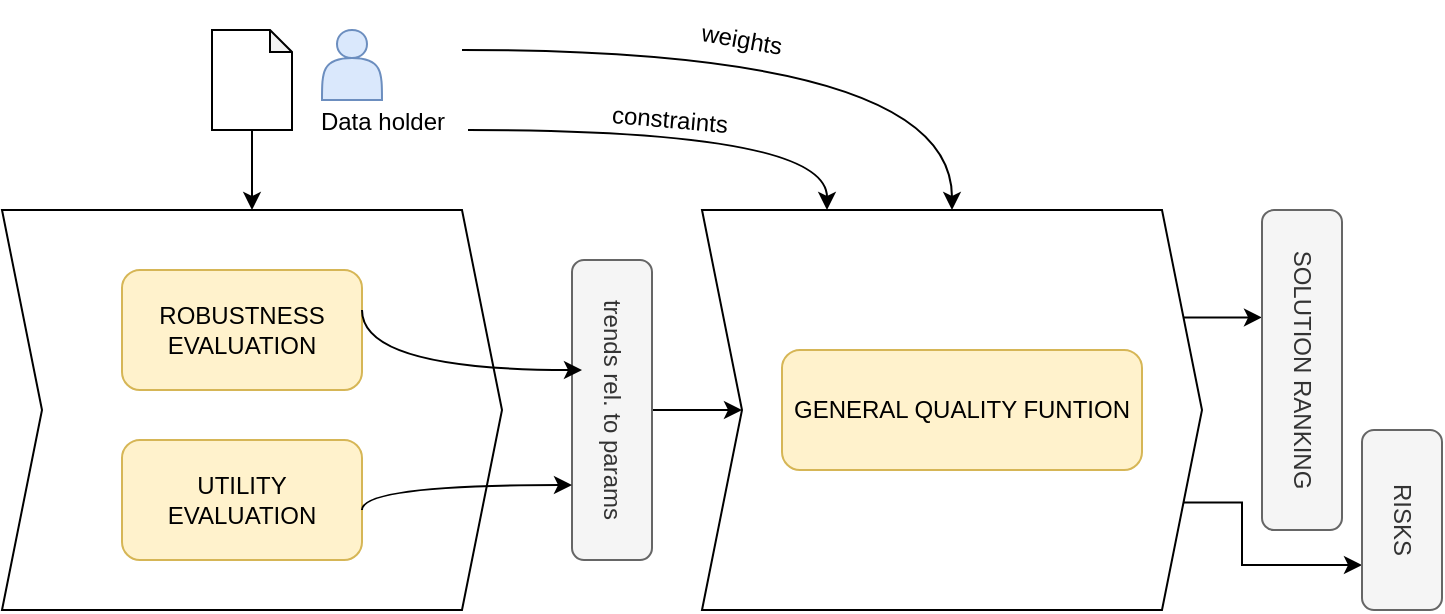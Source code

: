 <mxfile version="15.4.3" type="device"><diagram id="l-jpd1eUkKseFRYl978o" name="Page-1"><mxGraphModel dx="782" dy="436" grid="1" gridSize="10" guides="1" tooltips="1" connect="1" arrows="1" fold="1" page="1" pageScale="1" pageWidth="827" pageHeight="1169" math="0" shadow="0"><root><mxCell id="0"/><mxCell id="1" parent="0"/><mxCell id="9xl_06SXYB1c1bVW9rxK-4" value="" style="shape=step;perimeter=stepPerimeter;whiteSpace=wrap;html=1;fixedSize=1;" vertex="1" parent="1"><mxGeometry x="50" y="200" width="250" height="200" as="geometry"/></mxCell><mxCell id="9xl_06SXYB1c1bVW9rxK-2" value="ROBUSTNESS EVALUATION" style="rounded=1;whiteSpace=wrap;html=1;fillColor=#fff2cc;strokeColor=#d6b656;" vertex="1" parent="1"><mxGeometry x="110" y="230" width="120" height="60" as="geometry"/></mxCell><mxCell id="9xl_06SXYB1c1bVW9rxK-3" value="UTILITY EVALUATION" style="rounded=1;whiteSpace=wrap;html=1;fillColor=#fff2cc;strokeColor=#d6b656;" vertex="1" parent="1"><mxGeometry x="110" y="315" width="120" height="60" as="geometry"/></mxCell><mxCell id="9xl_06SXYB1c1bVW9rxK-27" style="edgeStyle=orthogonalEdgeStyle;rounded=0;orthogonalLoop=1;jettySize=auto;html=1;exitX=1;exitY=0.25;exitDx=0;exitDy=0;entryX=0.338;entryY=1;entryDx=0;entryDy=0;entryPerimeter=0;" edge="1" parent="1" source="9xl_06SXYB1c1bVW9rxK-5" target="9xl_06SXYB1c1bVW9rxK-24"><mxGeometry relative="1" as="geometry"/></mxCell><mxCell id="9xl_06SXYB1c1bVW9rxK-28" style="edgeStyle=orthogonalEdgeStyle;rounded=0;orthogonalLoop=1;jettySize=auto;html=1;exitX=1;exitY=0.75;exitDx=0;exitDy=0;entryX=0.75;entryY=1;entryDx=0;entryDy=0;" edge="1" parent="1" source="9xl_06SXYB1c1bVW9rxK-5" target="9xl_06SXYB1c1bVW9rxK-25"><mxGeometry relative="1" as="geometry"><Array as="points"><mxPoint x="670" y="346"/><mxPoint x="670" y="378"/></Array></mxGeometry></mxCell><mxCell id="9xl_06SXYB1c1bVW9rxK-5" value="" style="shape=step;perimeter=stepPerimeter;whiteSpace=wrap;html=1;fixedSize=1;" vertex="1" parent="1"><mxGeometry x="400" y="200" width="250" height="200" as="geometry"/></mxCell><mxCell id="9xl_06SXYB1c1bVW9rxK-17" style="edgeStyle=orthogonalEdgeStyle;rounded=0;orthogonalLoop=1;jettySize=auto;html=1;exitX=0.5;exitY=0;exitDx=0;exitDy=0;" edge="1" parent="1" source="9xl_06SXYB1c1bVW9rxK-7" target="9xl_06SXYB1c1bVW9rxK-5"><mxGeometry relative="1" as="geometry"/></mxCell><mxCell id="9xl_06SXYB1c1bVW9rxK-7" value="trends rel. to params" style="rounded=1;whiteSpace=wrap;html=1;fillColor=#f5f5f5;strokeColor=#666666;fontColor=#333333;rotation=90;" vertex="1" parent="1"><mxGeometry x="280" y="280" width="150" height="40" as="geometry"/></mxCell><mxCell id="9xl_06SXYB1c1bVW9rxK-8" value="" style="curved=1;endArrow=classic;html=1;rounded=0;edgeStyle=orthogonalEdgeStyle;" edge="1" parent="1"><mxGeometry width="50" height="50" relative="1" as="geometry"><mxPoint x="230" y="250" as="sourcePoint"/><mxPoint x="340" y="280" as="targetPoint"/><Array as="points"><mxPoint x="230" y="280"/></Array></mxGeometry></mxCell><mxCell id="9xl_06SXYB1c1bVW9rxK-9" value="" style="curved=1;endArrow=classic;html=1;rounded=0;edgeStyle=orthogonalEdgeStyle;entryX=0.75;entryY=1;entryDx=0;entryDy=0;" edge="1" parent="1" target="9xl_06SXYB1c1bVW9rxK-7"><mxGeometry width="50" height="50" relative="1" as="geometry"><mxPoint x="230" y="350" as="sourcePoint"/><mxPoint x="280" y="300" as="targetPoint"/><Array as="points"><mxPoint x="230" y="338"/></Array></mxGeometry></mxCell><mxCell id="9xl_06SXYB1c1bVW9rxK-13" style="edgeStyle=orthogonalEdgeStyle;rounded=0;orthogonalLoop=1;jettySize=auto;html=1;exitX=0.5;exitY=1;exitDx=0;exitDy=0;exitPerimeter=0;" edge="1" parent="1" source="9xl_06SXYB1c1bVW9rxK-10" target="9xl_06SXYB1c1bVW9rxK-4"><mxGeometry relative="1" as="geometry"/></mxCell><mxCell id="9xl_06SXYB1c1bVW9rxK-10" value="" style="shape=note;whiteSpace=wrap;html=1;backgroundOutline=1;darkOpacity=0.05;size=11;" vertex="1" parent="1"><mxGeometry x="155" y="110" width="40" height="50" as="geometry"/></mxCell><mxCell id="9xl_06SXYB1c1bVW9rxK-14" value="" style="shape=actor;whiteSpace=wrap;html=1;fillColor=#dae8fc;strokeColor=#6c8ebf;" vertex="1" parent="1"><mxGeometry x="210" y="110" width="30" height="35" as="geometry"/></mxCell><mxCell id="9xl_06SXYB1c1bVW9rxK-15" value="Data holder" style="text;html=1;strokeColor=none;fillColor=none;align=center;verticalAlign=middle;whiteSpace=wrap;rounded=0;" vertex="1" parent="1"><mxGeometry x="198" y="141" width="85" height="30" as="geometry"/></mxCell><mxCell id="9xl_06SXYB1c1bVW9rxK-16" value="GENERAL QUALITY FUNTION" style="rounded=1;whiteSpace=wrap;html=1;fillColor=#fff2cc;strokeColor=#d6b656;" vertex="1" parent="1"><mxGeometry x="440" y="270" width="180" height="60" as="geometry"/></mxCell><mxCell id="9xl_06SXYB1c1bVW9rxK-18" value="" style="curved=1;endArrow=classic;html=1;rounded=0;edgeStyle=orthogonalEdgeStyle;entryX=0.25;entryY=0;entryDx=0;entryDy=0;" edge="1" parent="1" target="9xl_06SXYB1c1bVW9rxK-5"><mxGeometry width="50" height="50" relative="1" as="geometry"><mxPoint x="283" y="160" as="sourcePoint"/><mxPoint x="333" y="110" as="targetPoint"/><Array as="points"><mxPoint x="463" y="160"/></Array></mxGeometry></mxCell><mxCell id="9xl_06SXYB1c1bVW9rxK-19" value="" style="curved=1;endArrow=classic;html=1;rounded=0;edgeStyle=orthogonalEdgeStyle;entryX=0.5;entryY=0;entryDx=0;entryDy=0;" edge="1" parent="1" target="9xl_06SXYB1c1bVW9rxK-5"><mxGeometry width="50" height="50" relative="1" as="geometry"><mxPoint x="280" y="120" as="sourcePoint"/><mxPoint x="459.5" y="160" as="targetPoint"/><Array as="points"><mxPoint x="525" y="120"/></Array></mxGeometry></mxCell><mxCell id="9xl_06SXYB1c1bVW9rxK-20" value="constraints" style="text;html=1;strokeColor=none;fillColor=none;align=center;verticalAlign=middle;whiteSpace=wrap;rounded=0;rotation=5;" vertex="1" parent="1"><mxGeometry x="354" y="140" width="60" height="30" as="geometry"/></mxCell><mxCell id="9xl_06SXYB1c1bVW9rxK-22" value="weights" style="text;html=1;strokeColor=none;fillColor=none;align=center;verticalAlign=middle;whiteSpace=wrap;rounded=0;rotation=10;" vertex="1" parent="1"><mxGeometry x="390" y="100" width="60" height="30" as="geometry"/></mxCell><mxCell id="9xl_06SXYB1c1bVW9rxK-24" value="SOLUTION RANKING" style="rounded=1;whiteSpace=wrap;html=1;rotation=90;fillColor=#f5f5f5;strokeColor=#666666;fontColor=#333333;" vertex="1" parent="1"><mxGeometry x="620" y="260" width="160" height="40" as="geometry"/></mxCell><mxCell id="9xl_06SXYB1c1bVW9rxK-25" value="RISKS" style="rounded=1;whiteSpace=wrap;html=1;rotation=90;fillColor=#f5f5f5;strokeColor=#666666;fontColor=#333333;" vertex="1" parent="1"><mxGeometry x="705" y="335" width="90" height="40" as="geometry"/></mxCell></root></mxGraphModel></diagram></mxfile>